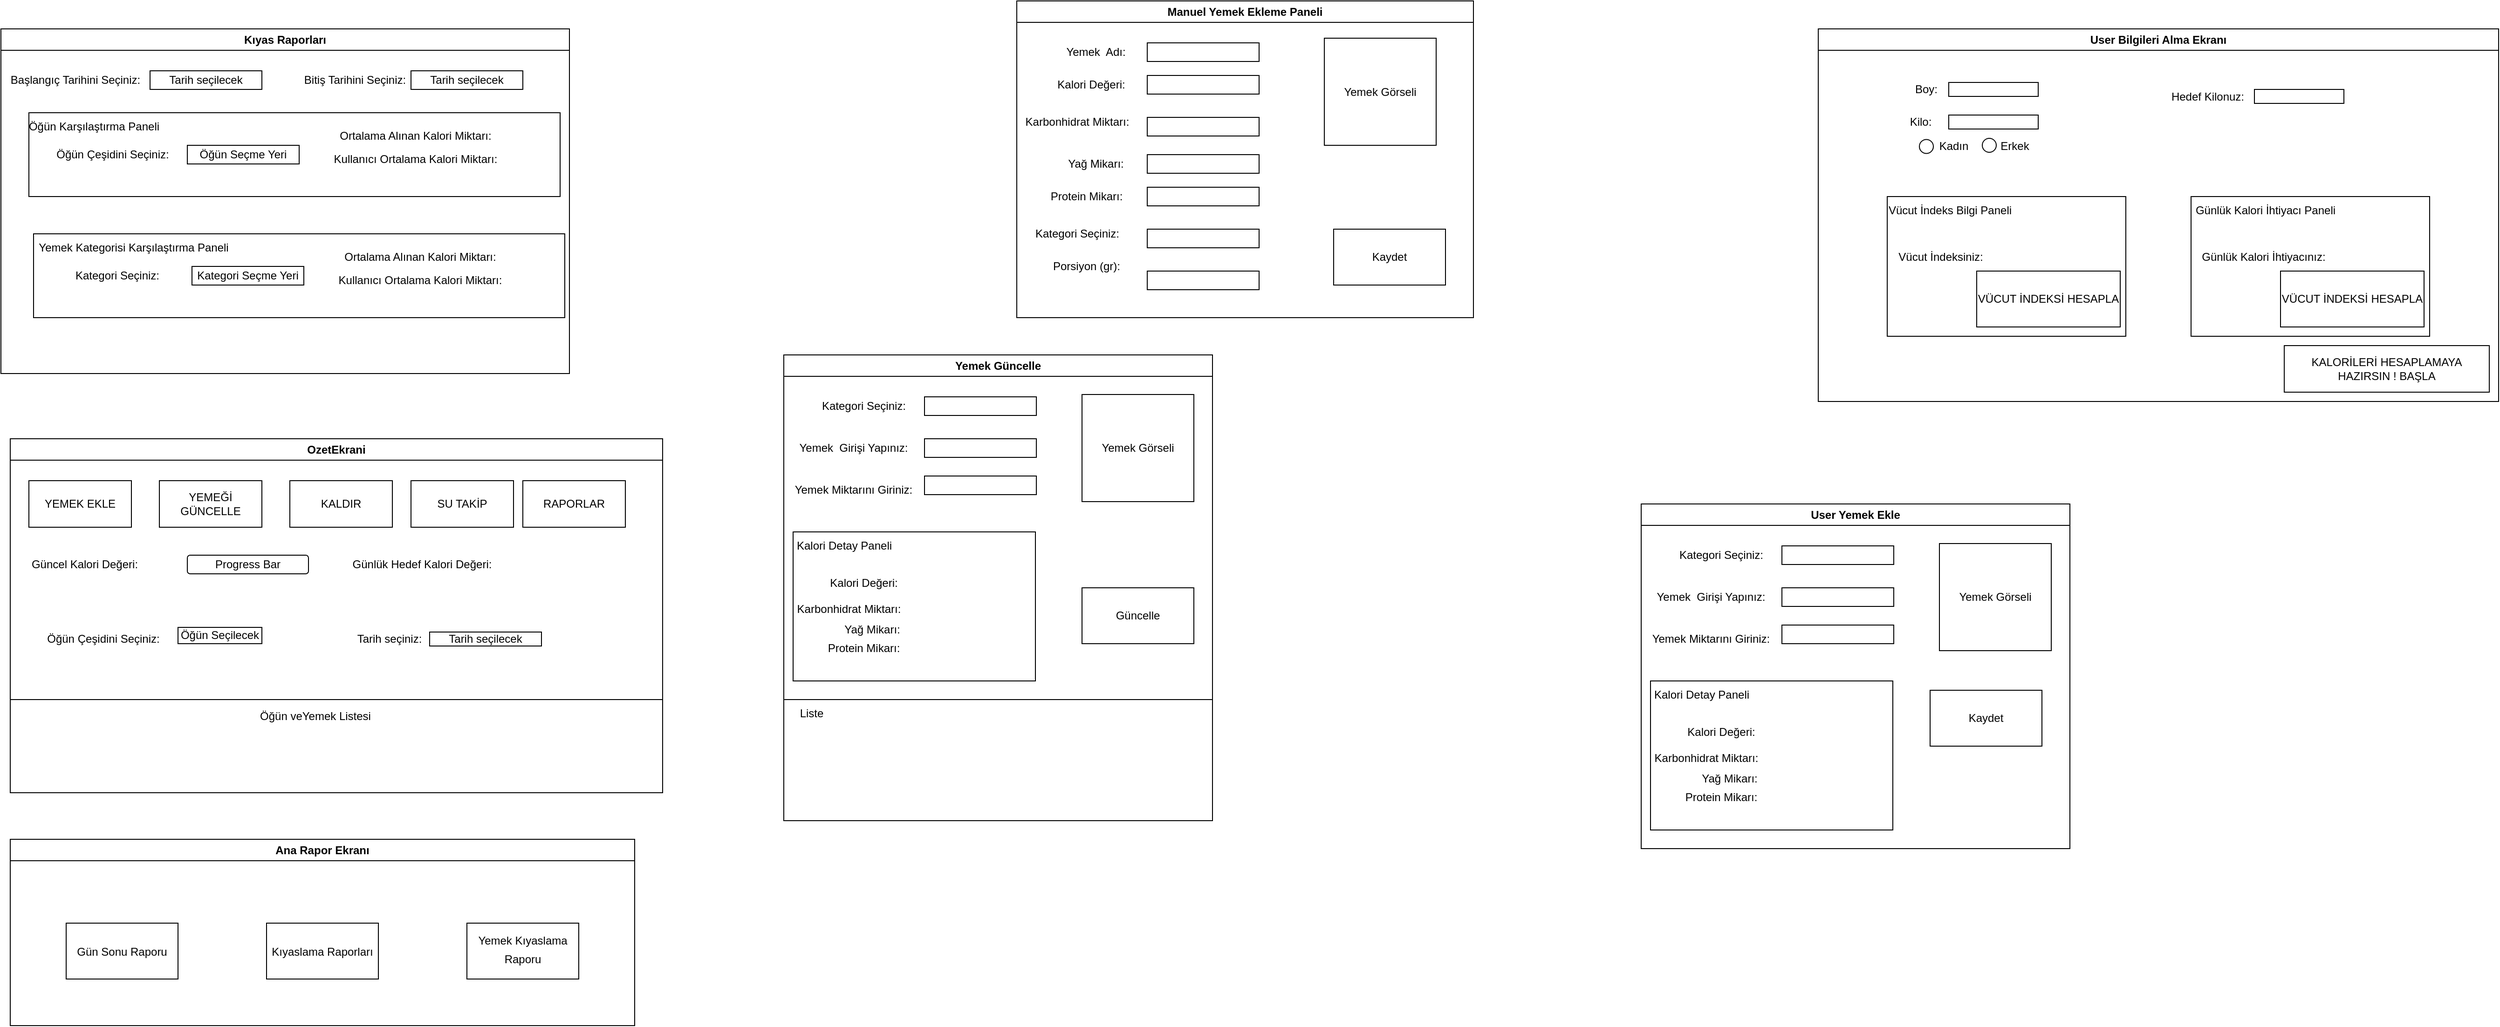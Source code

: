 <mxfile version="23.0.2" type="device">
  <diagram name="Sayfa -1" id="c_g-0_3isNhMuVo7Gvfg">
    <mxGraphModel dx="1236" dy="741" grid="1" gridSize="10" guides="1" tooltips="1" connect="1" arrows="1" fold="1" page="1" pageScale="1" pageWidth="827" pageHeight="1169" math="0" shadow="0">
      <root>
        <mxCell id="0" />
        <mxCell id="1" parent="0" />
        <mxCell id="W21Ck2xdBPvoDj6ZBOtF-3" value="OzetEkrani" style="swimlane;whiteSpace=wrap;html=1;" vertex="1" parent="1">
          <mxGeometry x="10" y="490" width="700" height="380" as="geometry" />
        </mxCell>
        <mxCell id="W21Ck2xdBPvoDj6ZBOtF-4" value="YEMEK EKLE" style="rounded=0;whiteSpace=wrap;html=1;" vertex="1" parent="W21Ck2xdBPvoDj6ZBOtF-3">
          <mxGeometry x="20" y="45" width="110" height="50" as="geometry" />
        </mxCell>
        <mxCell id="W21Ck2xdBPvoDj6ZBOtF-7" value="YEMEĞİ GÜNCELLE" style="rounded=0;whiteSpace=wrap;html=1;" vertex="1" parent="W21Ck2xdBPvoDj6ZBOtF-3">
          <mxGeometry x="160" y="45" width="110" height="50" as="geometry" />
        </mxCell>
        <mxCell id="W21Ck2xdBPvoDj6ZBOtF-8" value="KALDIR" style="rounded=0;whiteSpace=wrap;html=1;" vertex="1" parent="W21Ck2xdBPvoDj6ZBOtF-3">
          <mxGeometry x="300" y="45" width="110" height="50" as="geometry" />
        </mxCell>
        <mxCell id="W21Ck2xdBPvoDj6ZBOtF-9" value="SU TAKİP" style="rounded=0;whiteSpace=wrap;html=1;" vertex="1" parent="W21Ck2xdBPvoDj6ZBOtF-3">
          <mxGeometry x="430" y="45" width="110" height="50" as="geometry" />
        </mxCell>
        <mxCell id="W21Ck2xdBPvoDj6ZBOtF-10" value="RAPORLAR" style="rounded=0;whiteSpace=wrap;html=1;" vertex="1" parent="W21Ck2xdBPvoDj6ZBOtF-3">
          <mxGeometry x="550" y="45" width="110" height="50" as="geometry" />
        </mxCell>
        <mxCell id="W21Ck2xdBPvoDj6ZBOtF-11" value="Güncel Kalori Değeri:" style="text;html=1;strokeColor=none;fillColor=none;align=center;verticalAlign=middle;whiteSpace=wrap;rounded=0;" vertex="1" parent="W21Ck2xdBPvoDj6ZBOtF-3">
          <mxGeometry x="20" y="120" width="120" height="30" as="geometry" />
        </mxCell>
        <mxCell id="W21Ck2xdBPvoDj6ZBOtF-12" value="Günlük Hedef Kalori Değeri:" style="text;html=1;strokeColor=none;fillColor=none;align=center;verticalAlign=middle;whiteSpace=wrap;rounded=0;" vertex="1" parent="W21Ck2xdBPvoDj6ZBOtF-3">
          <mxGeometry x="364" y="120" width="156" height="30" as="geometry" />
        </mxCell>
        <mxCell id="W21Ck2xdBPvoDj6ZBOtF-13" value="" style="rounded=1;whiteSpace=wrap;html=1;" vertex="1" parent="W21Ck2xdBPvoDj6ZBOtF-3">
          <mxGeometry x="190" y="125" width="130" height="20" as="geometry" />
        </mxCell>
        <mxCell id="W21Ck2xdBPvoDj6ZBOtF-14" value="Progress Bar" style="text;html=1;strokeColor=none;fillColor=none;align=center;verticalAlign=middle;whiteSpace=wrap;rounded=0;" vertex="1" parent="W21Ck2xdBPvoDj6ZBOtF-3">
          <mxGeometry x="200" y="120" width="110" height="30" as="geometry" />
        </mxCell>
        <mxCell id="W21Ck2xdBPvoDj6ZBOtF-15" value="Öğün Çeşidini Seçiniz:" style="text;html=1;strokeColor=none;fillColor=none;align=center;verticalAlign=middle;whiteSpace=wrap;rounded=0;" vertex="1" parent="W21Ck2xdBPvoDj6ZBOtF-3">
          <mxGeometry x="30" y="200" width="140" height="30" as="geometry" />
        </mxCell>
        <mxCell id="W21Ck2xdBPvoDj6ZBOtF-16" value="" style="rounded=0;whiteSpace=wrap;html=1;" vertex="1" parent="W21Ck2xdBPvoDj6ZBOtF-3">
          <mxGeometry x="180" y="202.5" width="90" height="17.5" as="geometry" />
        </mxCell>
        <mxCell id="W21Ck2xdBPvoDj6ZBOtF-18" value="Öğün Seçilecek" style="text;html=1;strokeColor=none;fillColor=none;align=center;verticalAlign=middle;whiteSpace=wrap;rounded=0;" vertex="1" parent="W21Ck2xdBPvoDj6ZBOtF-3">
          <mxGeometry x="160" y="196.25" width="130" height="30" as="geometry" />
        </mxCell>
        <mxCell id="W21Ck2xdBPvoDj6ZBOtF-20" value="Tarih seçiniz:" style="text;html=1;strokeColor=none;fillColor=none;align=center;verticalAlign=middle;whiteSpace=wrap;rounded=0;" vertex="1" parent="W21Ck2xdBPvoDj6ZBOtF-3">
          <mxGeometry x="364" y="200" width="86" height="30" as="geometry" />
        </mxCell>
        <mxCell id="W21Ck2xdBPvoDj6ZBOtF-22" value="" style="rounded=0;whiteSpace=wrap;html=1;" vertex="1" parent="W21Ck2xdBPvoDj6ZBOtF-3">
          <mxGeometry x="450" y="207.5" width="120" height="15" as="geometry" />
        </mxCell>
        <mxCell id="W21Ck2xdBPvoDj6ZBOtF-24" value="Tarih seçilecek" style="text;html=1;strokeColor=none;fillColor=none;align=center;verticalAlign=middle;whiteSpace=wrap;rounded=0;" vertex="1" parent="W21Ck2xdBPvoDj6ZBOtF-3">
          <mxGeometry x="460" y="200" width="100" height="30" as="geometry" />
        </mxCell>
        <mxCell id="W21Ck2xdBPvoDj6ZBOtF-27" value="" style="rounded=0;whiteSpace=wrap;html=1;" vertex="1" parent="W21Ck2xdBPvoDj6ZBOtF-3">
          <mxGeometry y="280" width="700" height="100" as="geometry" />
        </mxCell>
        <mxCell id="W21Ck2xdBPvoDj6ZBOtF-29" value="Öğün veYemek Listesi" style="text;html=1;strokeColor=none;fillColor=none;align=center;verticalAlign=middle;whiteSpace=wrap;rounded=0;" vertex="1" parent="W21Ck2xdBPvoDj6ZBOtF-3">
          <mxGeometry x="185" y="280" width="285" height="35" as="geometry" />
        </mxCell>
        <mxCell id="W21Ck2xdBPvoDj6ZBOtF-34" value="Ana Rapor Ekranı" style="swimlane;whiteSpace=wrap;html=1;" vertex="1" parent="1">
          <mxGeometry x="10" y="920" width="670" height="200" as="geometry" />
        </mxCell>
        <mxCell id="W21Ck2xdBPvoDj6ZBOtF-35" value="Gün Sonu Raporu&lt;span style=&quot;margin: 0px; padding: 0px; user-select: text; -webkit-user-drag: none; -webkit-tap-highlight-color: transparent; font-family: &amp;quot;Segoe UI&amp;quot;, &amp;quot;Segoe UI Web&amp;quot;, Arial, Verdana, sans-serif; text-align: justify; background-color: rgb(255, 255, 255); display: inline-block;&quot; class=&quot;SCXW116828706 BCX0&quot;&gt;&lt;/span&gt;&lt;span style=&quot;margin: 0px; padding: 0px; user-select: text; -webkit-user-drag: none; -webkit-tap-highlight-color: transparent; text-align: justify; background-color: rgb(255, 255, 255); font-size: 12pt; line-height: 22.087px; font-family: Aptos, Aptos_EmbeddedFont, Aptos_MSFontService, sans-serif; font-variant-ligatures: none !important;&quot; class=&quot;TextRun EmptyTextRun SCXW116828706 BCX0&quot; lang=&quot;EN-US&quot; data-contrast=&quot;auto&quot;&gt;&lt;/span&gt;" style="rounded=0;whiteSpace=wrap;html=1;" vertex="1" parent="W21Ck2xdBPvoDj6ZBOtF-34">
          <mxGeometry x="60" y="90" width="120" height="60" as="geometry" />
        </mxCell>
        <mxCell id="W21Ck2xdBPvoDj6ZBOtF-36" value="Kıyaslama Raporları&lt;span style=&quot;margin: 0px; padding: 0px; user-select: text; -webkit-user-drag: none; -webkit-tap-highlight-color: transparent; font-family: &amp;quot;Segoe UI&amp;quot;, &amp;quot;Segoe UI Web&amp;quot;, Arial, Verdana, sans-serif; text-align: justify; background-color: rgb(255, 255, 255); display: inline-block;&quot; class=&quot;SCXW116828706 BCX0&quot;&gt;&lt;/span&gt;&lt;span style=&quot;margin: 0px; padding: 0px; user-select: text; -webkit-user-drag: none; -webkit-tap-highlight-color: transparent; text-align: justify; background-color: rgb(255, 255, 255); font-size: 12pt; line-height: 22.087px; font-family: Aptos, Aptos_EmbeddedFont, Aptos_MSFontService, sans-serif; font-variant-ligatures: none !important;&quot; class=&quot;TextRun EmptyTextRun SCXW116828706 BCX0&quot; lang=&quot;EN-US&quot; data-contrast=&quot;auto&quot;&gt;&lt;/span&gt;" style="rounded=0;whiteSpace=wrap;html=1;" vertex="1" parent="W21Ck2xdBPvoDj6ZBOtF-34">
          <mxGeometry x="275" y="90" width="120" height="60" as="geometry" />
        </mxCell>
        <mxCell id="W21Ck2xdBPvoDj6ZBOtF-37" value="Yemek Kıyaslama Raporu&lt;span style=&quot;margin: 0px; padding: 0px; user-select: text; -webkit-user-drag: none; -webkit-tap-highlight-color: transparent; font-family: &amp;quot;Segoe UI&amp;quot;, &amp;quot;Segoe UI Web&amp;quot;, Arial, Verdana, sans-serif; text-align: justify; background-color: rgb(255, 255, 255); display: inline-block;&quot; class=&quot;SCXW116828706 BCX0&quot;&gt;&lt;/span&gt;&lt;span style=&quot;margin: 0px; padding: 0px; user-select: text; -webkit-user-drag: none; -webkit-tap-highlight-color: transparent; text-align: justify; background-color: rgb(255, 255, 255); font-size: 12pt; line-height: 22.087px; font-family: Aptos, Aptos_EmbeddedFont, Aptos_MSFontService, sans-serif; font-variant-ligatures: none !important;&quot; class=&quot;TextRun EmptyTextRun SCXW116828706 BCX0&quot; lang=&quot;EN-US&quot; data-contrast=&quot;auto&quot;&gt;&lt;/span&gt;" style="rounded=0;whiteSpace=wrap;html=1;" vertex="1" parent="W21Ck2xdBPvoDj6ZBOtF-34">
          <mxGeometry x="490" y="90" width="120" height="60" as="geometry" />
        </mxCell>
        <mxCell id="W21Ck2xdBPvoDj6ZBOtF-39" value="Kıyas Raporları" style="swimlane;whiteSpace=wrap;html=1;" vertex="1" parent="1">
          <mxGeometry y="50" width="610" height="370" as="geometry" />
        </mxCell>
        <mxCell id="W21Ck2xdBPvoDj6ZBOtF-43" value="Başlangıç Tarihini Seçiniz:" style="text;html=1;strokeColor=none;fillColor=none;align=center;verticalAlign=middle;whiteSpace=wrap;rounded=0;" vertex="1" parent="W21Ck2xdBPvoDj6ZBOtF-39">
          <mxGeometry y="40" width="160" height="30" as="geometry" />
        </mxCell>
        <mxCell id="W21Ck2xdBPvoDj6ZBOtF-44" value="Bitiş Tarihini Seçiniz:" style="text;html=1;strokeColor=none;fillColor=none;align=center;verticalAlign=middle;whiteSpace=wrap;rounded=0;" vertex="1" parent="W21Ck2xdBPvoDj6ZBOtF-39">
          <mxGeometry x="300" y="40" width="160" height="30" as="geometry" />
        </mxCell>
        <mxCell id="W21Ck2xdBPvoDj6ZBOtF-46" value="Tarih seçilecek" style="rounded=0;whiteSpace=wrap;html=1;" vertex="1" parent="W21Ck2xdBPvoDj6ZBOtF-39">
          <mxGeometry x="160" y="45" width="120" height="20" as="geometry" />
        </mxCell>
        <mxCell id="W21Ck2xdBPvoDj6ZBOtF-58" value="" style="rounded=0;whiteSpace=wrap;html=1;" vertex="1" parent="W21Ck2xdBPvoDj6ZBOtF-39">
          <mxGeometry x="30" y="90" width="570" height="90" as="geometry" />
        </mxCell>
        <mxCell id="W21Ck2xdBPvoDj6ZBOtF-60" value="Öğün Karşılaştırma Paneli" style="text;html=1;strokeColor=none;fillColor=none;align=center;verticalAlign=middle;whiteSpace=wrap;rounded=0;" vertex="1" parent="W21Ck2xdBPvoDj6ZBOtF-39">
          <mxGeometry x="20" y="90" width="160" height="30" as="geometry" />
        </mxCell>
        <mxCell id="W21Ck2xdBPvoDj6ZBOtF-59" value="Öğün Çeşidini Seçiniz:" style="text;html=1;strokeColor=none;fillColor=none;align=center;verticalAlign=middle;whiteSpace=wrap;rounded=0;" vertex="1" parent="W21Ck2xdBPvoDj6ZBOtF-39">
          <mxGeometry x="50" y="120" width="140" height="30" as="geometry" />
        </mxCell>
        <mxCell id="W21Ck2xdBPvoDj6ZBOtF-62" value="Öğün Seçme Yeri" style="rounded=0;whiteSpace=wrap;html=1;" vertex="1" parent="W21Ck2xdBPvoDj6ZBOtF-39">
          <mxGeometry x="200" y="125" width="120" height="20" as="geometry" />
        </mxCell>
        <mxCell id="W21Ck2xdBPvoDj6ZBOtF-64" value="Ortalama Alınan Kalori Miktarı:" style="text;html=1;strokeColor=none;fillColor=none;align=center;verticalAlign=middle;whiteSpace=wrap;rounded=0;" vertex="1" parent="W21Ck2xdBPvoDj6ZBOtF-39">
          <mxGeometry x="350" y="100" width="190" height="30" as="geometry" />
        </mxCell>
        <mxCell id="W21Ck2xdBPvoDj6ZBOtF-76" value="Kullanıcı Ortalama Kalori Miktarı:" style="text;html=1;strokeColor=none;fillColor=none;align=center;verticalAlign=middle;whiteSpace=wrap;rounded=0;" vertex="1" parent="W21Ck2xdBPvoDj6ZBOtF-39">
          <mxGeometry x="350" y="125" width="190" height="30" as="geometry" />
        </mxCell>
        <mxCell id="W21Ck2xdBPvoDj6ZBOtF-78" value="" style="rounded=0;whiteSpace=wrap;html=1;" vertex="1" parent="W21Ck2xdBPvoDj6ZBOtF-39">
          <mxGeometry x="35" y="220" width="570" height="90" as="geometry" />
        </mxCell>
        <mxCell id="W21Ck2xdBPvoDj6ZBOtF-79" value="Yemek Kategorisi Karşılaştırma Paneli" style="text;html=1;strokeColor=none;fillColor=none;align=center;verticalAlign=middle;whiteSpace=wrap;rounded=0;" vertex="1" parent="W21Ck2xdBPvoDj6ZBOtF-39">
          <mxGeometry x="25" y="220" width="235" height="30" as="geometry" />
        </mxCell>
        <mxCell id="W21Ck2xdBPvoDj6ZBOtF-80" value="Kategori Seçiniz:" style="text;html=1;strokeColor=none;fillColor=none;align=center;verticalAlign=middle;whiteSpace=wrap;rounded=0;" vertex="1" parent="W21Ck2xdBPvoDj6ZBOtF-39">
          <mxGeometry x="55" y="250" width="140" height="30" as="geometry" />
        </mxCell>
        <mxCell id="W21Ck2xdBPvoDj6ZBOtF-81" value="Kategori Seçme Yeri" style="rounded=0;whiteSpace=wrap;html=1;" vertex="1" parent="W21Ck2xdBPvoDj6ZBOtF-39">
          <mxGeometry x="205" y="255" width="120" height="20" as="geometry" />
        </mxCell>
        <mxCell id="W21Ck2xdBPvoDj6ZBOtF-82" value="Ortalama Alınan Kalori Miktarı:" style="text;html=1;strokeColor=none;fillColor=none;align=center;verticalAlign=middle;whiteSpace=wrap;rounded=0;" vertex="1" parent="W21Ck2xdBPvoDj6ZBOtF-39">
          <mxGeometry x="355" y="230" width="190" height="30" as="geometry" />
        </mxCell>
        <mxCell id="W21Ck2xdBPvoDj6ZBOtF-83" value="Kullanıcı Ortalama Kalori Miktarı:" style="text;html=1;strokeColor=none;fillColor=none;align=center;verticalAlign=middle;whiteSpace=wrap;rounded=0;" vertex="1" parent="W21Ck2xdBPvoDj6ZBOtF-39">
          <mxGeometry x="355" y="255" width="190" height="30" as="geometry" />
        </mxCell>
        <mxCell id="W21Ck2xdBPvoDj6ZBOtF-210" value="Tarih seçilecek" style="rounded=0;whiteSpace=wrap;html=1;" vertex="1" parent="W21Ck2xdBPvoDj6ZBOtF-39">
          <mxGeometry x="440" y="45" width="120" height="20" as="geometry" />
        </mxCell>
        <mxCell id="W21Ck2xdBPvoDj6ZBOtF-108" value="User Bilgileri Alma Ekranı" style="swimlane;whiteSpace=wrap;html=1;" vertex="1" parent="1">
          <mxGeometry x="1950" y="50" width="730" height="400" as="geometry" />
        </mxCell>
        <mxCell id="W21Ck2xdBPvoDj6ZBOtF-112" value="Boy:" style="text;html=1;strokeColor=none;fillColor=none;align=center;verticalAlign=middle;whiteSpace=wrap;rounded=0;" vertex="1" parent="W21Ck2xdBPvoDj6ZBOtF-108">
          <mxGeometry x="86" y="50" width="60" height="30" as="geometry" />
        </mxCell>
        <mxCell id="W21Ck2xdBPvoDj6ZBOtF-113" value="Kilo:" style="text;html=1;strokeColor=none;fillColor=none;align=center;verticalAlign=middle;whiteSpace=wrap;rounded=0;" vertex="1" parent="W21Ck2xdBPvoDj6ZBOtF-108">
          <mxGeometry x="80" y="85" width="60" height="30" as="geometry" />
        </mxCell>
        <mxCell id="W21Ck2xdBPvoDj6ZBOtF-116" value="" style="rounded=0;whiteSpace=wrap;html=1;" vertex="1" parent="W21Ck2xdBPvoDj6ZBOtF-108">
          <mxGeometry x="140" y="92.5" width="96" height="15" as="geometry" />
        </mxCell>
        <mxCell id="W21Ck2xdBPvoDj6ZBOtF-118" value="" style="rounded=0;whiteSpace=wrap;html=1;" vertex="1" parent="W21Ck2xdBPvoDj6ZBOtF-108">
          <mxGeometry x="140" y="57.5" width="96" height="15" as="geometry" />
        </mxCell>
        <mxCell id="W21Ck2xdBPvoDj6ZBOtF-119" value="" style="ellipse;whiteSpace=wrap;html=1;aspect=fixed;" vertex="1" parent="W21Ck2xdBPvoDj6ZBOtF-108">
          <mxGeometry x="108.5" y="118.75" width="15" height="15" as="geometry" />
        </mxCell>
        <mxCell id="W21Ck2xdBPvoDj6ZBOtF-121" value="Kadın" style="text;html=1;strokeColor=none;fillColor=none;align=center;verticalAlign=middle;whiteSpace=wrap;rounded=0;" vertex="1" parent="W21Ck2xdBPvoDj6ZBOtF-108">
          <mxGeometry x="126" y="115" width="39" height="22.5" as="geometry" />
        </mxCell>
        <mxCell id="W21Ck2xdBPvoDj6ZBOtF-122" value="" style="ellipse;whiteSpace=wrap;html=1;aspect=fixed;" vertex="1" parent="W21Ck2xdBPvoDj6ZBOtF-108">
          <mxGeometry x="176" y="117.5" width="15" height="15" as="geometry" />
        </mxCell>
        <mxCell id="W21Ck2xdBPvoDj6ZBOtF-123" value="Erkek" style="text;html=1;strokeColor=none;fillColor=none;align=center;verticalAlign=middle;whiteSpace=wrap;rounded=0;" vertex="1" parent="W21Ck2xdBPvoDj6ZBOtF-108">
          <mxGeometry x="191" y="115" width="40" height="22.5" as="geometry" />
        </mxCell>
        <mxCell id="W21Ck2xdBPvoDj6ZBOtF-125" value="Hedef Kilonuz:" style="text;html=1;strokeColor=none;fillColor=none;align=center;verticalAlign=middle;whiteSpace=wrap;rounded=0;" vertex="1" parent="W21Ck2xdBPvoDj6ZBOtF-108">
          <mxGeometry x="368" y="57.5" width="100" height="30" as="geometry" />
        </mxCell>
        <mxCell id="W21Ck2xdBPvoDj6ZBOtF-126" value="" style="rounded=0;whiteSpace=wrap;html=1;" vertex="1" parent="W21Ck2xdBPvoDj6ZBOtF-108">
          <mxGeometry x="468" y="65" width="96" height="15" as="geometry" />
        </mxCell>
        <mxCell id="W21Ck2xdBPvoDj6ZBOtF-128" value="" style="rounded=0;whiteSpace=wrap;html=1;" vertex="1" parent="W21Ck2xdBPvoDj6ZBOtF-108">
          <mxGeometry x="74" y="180" width="256" height="150" as="geometry" />
        </mxCell>
        <mxCell id="W21Ck2xdBPvoDj6ZBOtF-120" value="Vücut İndeks Bilgi Paneli" style="text;html=1;strokeColor=none;fillColor=none;align=center;verticalAlign=middle;whiteSpace=wrap;rounded=0;" vertex="1" parent="W21Ck2xdBPvoDj6ZBOtF-108">
          <mxGeometry x="74" y="180" width="135" height="30" as="geometry" />
        </mxCell>
        <mxCell id="W21Ck2xdBPvoDj6ZBOtF-111" value="Vücut İndeksiniz:" style="text;html=1;strokeColor=none;fillColor=none;align=center;verticalAlign=middle;whiteSpace=wrap;rounded=0;" vertex="1" parent="W21Ck2xdBPvoDj6ZBOtF-108">
          <mxGeometry x="80" y="230" width="102.5" height="30" as="geometry" />
        </mxCell>
        <mxCell id="W21Ck2xdBPvoDj6ZBOtF-130" value="VÜCUT İNDEKSİ HESAPLA" style="rounded=0;whiteSpace=wrap;html=1;" vertex="1" parent="W21Ck2xdBPvoDj6ZBOtF-108">
          <mxGeometry x="170" y="260" width="154" height="60" as="geometry" />
        </mxCell>
        <mxCell id="W21Ck2xdBPvoDj6ZBOtF-131" value="" style="rounded=0;whiteSpace=wrap;html=1;" vertex="1" parent="W21Ck2xdBPvoDj6ZBOtF-108">
          <mxGeometry x="400" y="180" width="256" height="150" as="geometry" />
        </mxCell>
        <mxCell id="W21Ck2xdBPvoDj6ZBOtF-132" value="Günlük Kalori İhtiyacı Paneli" style="text;html=1;strokeColor=none;fillColor=none;align=center;verticalAlign=middle;whiteSpace=wrap;rounded=0;" vertex="1" parent="W21Ck2xdBPvoDj6ZBOtF-108">
          <mxGeometry x="400" y="180" width="160" height="30" as="geometry" />
        </mxCell>
        <mxCell id="W21Ck2xdBPvoDj6ZBOtF-133" value="Günlük Kalori İhtiyacınız:" style="text;html=1;strokeColor=none;fillColor=none;align=center;verticalAlign=middle;whiteSpace=wrap;rounded=0;" vertex="1" parent="W21Ck2xdBPvoDj6ZBOtF-108">
          <mxGeometry x="406" y="230" width="144" height="30" as="geometry" />
        </mxCell>
        <mxCell id="W21Ck2xdBPvoDj6ZBOtF-134" value="VÜCUT İNDEKSİ HESAPLA" style="rounded=0;whiteSpace=wrap;html=1;" vertex="1" parent="W21Ck2xdBPvoDj6ZBOtF-108">
          <mxGeometry x="496" y="260" width="154" height="60" as="geometry" />
        </mxCell>
        <mxCell id="W21Ck2xdBPvoDj6ZBOtF-136" value="KALORİLERİ HESAPLAMAYA HAZIRSIN ! BAŞLA" style="rounded=0;whiteSpace=wrap;html=1;" vertex="1" parent="W21Ck2xdBPvoDj6ZBOtF-108">
          <mxGeometry x="500" y="340" width="220" height="50" as="geometry" />
        </mxCell>
        <mxCell id="W21Ck2xdBPvoDj6ZBOtF-141" value="Yemek Güncelle" style="swimlane;whiteSpace=wrap;html=1;" vertex="1" parent="1">
          <mxGeometry x="840" y="400" width="460" height="500" as="geometry" />
        </mxCell>
        <mxCell id="W21Ck2xdBPvoDj6ZBOtF-142" value="Kategori Seçiniz:" style="text;html=1;strokeColor=none;fillColor=none;align=center;verticalAlign=middle;whiteSpace=wrap;rounded=0;" vertex="1" parent="W21Ck2xdBPvoDj6ZBOtF-141">
          <mxGeometry x="21" y="40" width="130" height="30" as="geometry" />
        </mxCell>
        <mxCell id="W21Ck2xdBPvoDj6ZBOtF-143" value="" style="rounded=0;whiteSpace=wrap;html=1;" vertex="1" parent="W21Ck2xdBPvoDj6ZBOtF-141">
          <mxGeometry x="151" y="90" width="120" height="20" as="geometry" />
        </mxCell>
        <mxCell id="W21Ck2xdBPvoDj6ZBOtF-151" value="Yemek&amp;nbsp; Girişi Yapınız:" style="text;html=1;strokeColor=none;fillColor=none;align=center;verticalAlign=middle;whiteSpace=wrap;rounded=0;" vertex="1" parent="W21Ck2xdBPvoDj6ZBOtF-141">
          <mxGeometry x="10" y="85" width="130" height="30" as="geometry" />
        </mxCell>
        <mxCell id="W21Ck2xdBPvoDj6ZBOtF-152" value="" style="rounded=0;whiteSpace=wrap;html=1;" vertex="1" parent="W21Ck2xdBPvoDj6ZBOtF-141">
          <mxGeometry x="151" y="45" width="120" height="20" as="geometry" />
        </mxCell>
        <mxCell id="W21Ck2xdBPvoDj6ZBOtF-156" value="Yemek Miktarını Giriniz:" style="text;html=1;strokeColor=none;fillColor=none;align=center;verticalAlign=middle;whiteSpace=wrap;rounded=0;" vertex="1" parent="W21Ck2xdBPvoDj6ZBOtF-141">
          <mxGeometry x="10" y="130" width="130" height="30" as="geometry" />
        </mxCell>
        <mxCell id="W21Ck2xdBPvoDj6ZBOtF-157" value="" style="rounded=0;whiteSpace=wrap;html=1;" vertex="1" parent="W21Ck2xdBPvoDj6ZBOtF-141">
          <mxGeometry x="151" y="130" width="120" height="20" as="geometry" />
        </mxCell>
        <mxCell id="W21Ck2xdBPvoDj6ZBOtF-159" value="" style="rounded=0;whiteSpace=wrap;html=1;" vertex="1" parent="W21Ck2xdBPvoDj6ZBOtF-141">
          <mxGeometry x="10" y="190" width="260" height="160" as="geometry" />
        </mxCell>
        <mxCell id="W21Ck2xdBPvoDj6ZBOtF-161" value="Kalori Detay Paneli" style="text;html=1;strokeColor=none;fillColor=none;align=center;verticalAlign=middle;whiteSpace=wrap;rounded=0;" vertex="1" parent="W21Ck2xdBPvoDj6ZBOtF-141">
          <mxGeometry x="10" y="190" width="110" height="30" as="geometry" />
        </mxCell>
        <mxCell id="W21Ck2xdBPvoDj6ZBOtF-162" value="Kalori Değeri:" style="text;html=1;strokeColor=none;fillColor=none;align=center;verticalAlign=middle;whiteSpace=wrap;rounded=0;" vertex="1" parent="W21Ck2xdBPvoDj6ZBOtF-141">
          <mxGeometry x="46" y="230" width="80" height="30" as="geometry" />
        </mxCell>
        <mxCell id="W21Ck2xdBPvoDj6ZBOtF-163" value="Karbonhidrat Miktarı:" style="text;html=1;strokeColor=none;fillColor=none;align=center;verticalAlign=middle;whiteSpace=wrap;rounded=0;" vertex="1" parent="W21Ck2xdBPvoDj6ZBOtF-141">
          <mxGeometry x="10" y="255" width="120" height="35" as="geometry" />
        </mxCell>
        <mxCell id="W21Ck2xdBPvoDj6ZBOtF-164" value="Yağ Mikarı:" style="text;html=1;strokeColor=none;fillColor=none;align=center;verticalAlign=middle;whiteSpace=wrap;rounded=0;" vertex="1" parent="W21Ck2xdBPvoDj6ZBOtF-141">
          <mxGeometry x="30" y="280" width="130" height="30" as="geometry" />
        </mxCell>
        <mxCell id="W21Ck2xdBPvoDj6ZBOtF-165" value="Protein Mikarı:" style="text;html=1;strokeColor=none;fillColor=none;align=center;verticalAlign=middle;whiteSpace=wrap;rounded=0;" vertex="1" parent="W21Ck2xdBPvoDj6ZBOtF-141">
          <mxGeometry x="21" y="300" width="130" height="30" as="geometry" />
        </mxCell>
        <mxCell id="W21Ck2xdBPvoDj6ZBOtF-166" value="Yemek Görseli" style="rounded=0;whiteSpace=wrap;html=1;" vertex="1" parent="W21Ck2xdBPvoDj6ZBOtF-141">
          <mxGeometry x="320" y="42.5" width="120" height="115" as="geometry" />
        </mxCell>
        <mxCell id="W21Ck2xdBPvoDj6ZBOtF-167" value="Güncelle" style="rounded=0;whiteSpace=wrap;html=1;" vertex="1" parent="W21Ck2xdBPvoDj6ZBOtF-141">
          <mxGeometry x="320" y="250" width="120" height="60" as="geometry" />
        </mxCell>
        <mxCell id="W21Ck2xdBPvoDj6ZBOtF-169" value="" style="rounded=0;whiteSpace=wrap;html=1;" vertex="1" parent="W21Ck2xdBPvoDj6ZBOtF-141">
          <mxGeometry y="370" width="460" height="130" as="geometry" />
        </mxCell>
        <mxCell id="W21Ck2xdBPvoDj6ZBOtF-171" value="Liste" style="text;html=1;strokeColor=none;fillColor=none;align=center;verticalAlign=middle;whiteSpace=wrap;rounded=0;" vertex="1" parent="W21Ck2xdBPvoDj6ZBOtF-141">
          <mxGeometry x="-10" y="370" width="80" height="30" as="geometry" />
        </mxCell>
        <mxCell id="W21Ck2xdBPvoDj6ZBOtF-174" value="Manuel Yemek Ekleme Paneli" style="swimlane;whiteSpace=wrap;html=1;" vertex="1" parent="1">
          <mxGeometry x="1090" y="20" width="490" height="340" as="geometry" />
        </mxCell>
        <mxCell id="W21Ck2xdBPvoDj6ZBOtF-175" value="Yemek&amp;nbsp; Adı:" style="text;html=1;strokeColor=none;fillColor=none;align=center;verticalAlign=middle;whiteSpace=wrap;rounded=0;" vertex="1" parent="W21Ck2xdBPvoDj6ZBOtF-174">
          <mxGeometry x="40" y="40" width="90" height="30" as="geometry" />
        </mxCell>
        <mxCell id="W21Ck2xdBPvoDj6ZBOtF-176" value="Kalori Değeri:" style="text;html=1;strokeColor=none;fillColor=none;align=center;verticalAlign=middle;whiteSpace=wrap;rounded=0;" vertex="1" parent="W21Ck2xdBPvoDj6ZBOtF-174">
          <mxGeometry x="40" y="75" width="80" height="30" as="geometry" />
        </mxCell>
        <mxCell id="W21Ck2xdBPvoDj6ZBOtF-177" value="Karbonhidrat Miktarı:" style="text;html=1;strokeColor=none;fillColor=none;align=center;verticalAlign=middle;whiteSpace=wrap;rounded=0;" vertex="1" parent="W21Ck2xdBPvoDj6ZBOtF-174">
          <mxGeometry x="5" y="115" width="120" height="30" as="geometry" />
        </mxCell>
        <mxCell id="W21Ck2xdBPvoDj6ZBOtF-178" value="Yağ Mikarı:" style="text;html=1;strokeColor=none;fillColor=none;align=center;verticalAlign=middle;whiteSpace=wrap;rounded=0;" vertex="1" parent="W21Ck2xdBPvoDj6ZBOtF-174">
          <mxGeometry x="20" y="160" width="130" height="30" as="geometry" />
        </mxCell>
        <mxCell id="W21Ck2xdBPvoDj6ZBOtF-179" value="Protein Mikarı:" style="text;html=1;strokeColor=none;fillColor=none;align=center;verticalAlign=middle;whiteSpace=wrap;rounded=0;" vertex="1" parent="W21Ck2xdBPvoDj6ZBOtF-174">
          <mxGeometry x="10" y="195" width="130" height="30" as="geometry" />
        </mxCell>
        <mxCell id="W21Ck2xdBPvoDj6ZBOtF-180" value="Kategori Seçiniz:" style="text;html=1;strokeColor=none;fillColor=none;align=center;verticalAlign=middle;whiteSpace=wrap;rounded=0;" vertex="1" parent="W21Ck2xdBPvoDj6ZBOtF-174">
          <mxGeometry y="235" width="130" height="30" as="geometry" />
        </mxCell>
        <mxCell id="W21Ck2xdBPvoDj6ZBOtF-181" value="Porsiyon (gr):" style="text;html=1;strokeColor=none;fillColor=none;align=center;verticalAlign=middle;whiteSpace=wrap;rounded=0;" vertex="1" parent="W21Ck2xdBPvoDj6ZBOtF-174">
          <mxGeometry x="30" y="270" width="90" height="30" as="geometry" />
        </mxCell>
        <mxCell id="W21Ck2xdBPvoDj6ZBOtF-182" value="Kaydet" style="rounded=0;whiteSpace=wrap;html=1;" vertex="1" parent="W21Ck2xdBPvoDj6ZBOtF-174">
          <mxGeometry x="340" y="245" width="120" height="60" as="geometry" />
        </mxCell>
        <mxCell id="W21Ck2xdBPvoDj6ZBOtF-183" value="Yemek Görseli" style="rounded=0;whiteSpace=wrap;html=1;" vertex="1" parent="W21Ck2xdBPvoDj6ZBOtF-174">
          <mxGeometry x="330" y="40" width="120" height="115" as="geometry" />
        </mxCell>
        <mxCell id="W21Ck2xdBPvoDj6ZBOtF-184" value="" style="rounded=0;whiteSpace=wrap;html=1;" vertex="1" parent="W21Ck2xdBPvoDj6ZBOtF-174">
          <mxGeometry x="140" y="290" width="120" height="20" as="geometry" />
        </mxCell>
        <mxCell id="W21Ck2xdBPvoDj6ZBOtF-185" value="" style="rounded=0;whiteSpace=wrap;html=1;" vertex="1" parent="W21Ck2xdBPvoDj6ZBOtF-174">
          <mxGeometry x="140" y="245" width="120" height="20" as="geometry" />
        </mxCell>
        <mxCell id="W21Ck2xdBPvoDj6ZBOtF-186" value="" style="rounded=0;whiteSpace=wrap;html=1;" vertex="1" parent="W21Ck2xdBPvoDj6ZBOtF-174">
          <mxGeometry x="140" y="200" width="120" height="20" as="geometry" />
        </mxCell>
        <mxCell id="W21Ck2xdBPvoDj6ZBOtF-187" value="" style="rounded=0;whiteSpace=wrap;html=1;" vertex="1" parent="W21Ck2xdBPvoDj6ZBOtF-174">
          <mxGeometry x="140" y="165" width="120" height="20" as="geometry" />
        </mxCell>
        <mxCell id="W21Ck2xdBPvoDj6ZBOtF-188" value="" style="rounded=0;whiteSpace=wrap;html=1;" vertex="1" parent="W21Ck2xdBPvoDj6ZBOtF-174">
          <mxGeometry x="140" y="125" width="120" height="20" as="geometry" />
        </mxCell>
        <mxCell id="W21Ck2xdBPvoDj6ZBOtF-189" value="" style="rounded=0;whiteSpace=wrap;html=1;" vertex="1" parent="W21Ck2xdBPvoDj6ZBOtF-174">
          <mxGeometry x="140" y="45" width="120" height="20" as="geometry" />
        </mxCell>
        <mxCell id="W21Ck2xdBPvoDj6ZBOtF-190" value="" style="rounded=0;whiteSpace=wrap;html=1;" vertex="1" parent="W21Ck2xdBPvoDj6ZBOtF-174">
          <mxGeometry x="140" y="80" width="120" height="20" as="geometry" />
        </mxCell>
        <mxCell id="W21Ck2xdBPvoDj6ZBOtF-193" value="User Yemek Ekle" style="swimlane;whiteSpace=wrap;html=1;" vertex="1" parent="1">
          <mxGeometry x="1760" y="560" width="460" height="370" as="geometry" />
        </mxCell>
        <mxCell id="W21Ck2xdBPvoDj6ZBOtF-194" value="Kategori Seçiniz:" style="text;html=1;strokeColor=none;fillColor=none;align=center;verticalAlign=middle;whiteSpace=wrap;rounded=0;" vertex="1" parent="W21Ck2xdBPvoDj6ZBOtF-193">
          <mxGeometry x="21" y="40" width="130" height="30" as="geometry" />
        </mxCell>
        <mxCell id="W21Ck2xdBPvoDj6ZBOtF-195" value="" style="rounded=0;whiteSpace=wrap;html=1;" vertex="1" parent="W21Ck2xdBPvoDj6ZBOtF-193">
          <mxGeometry x="151" y="90" width="120" height="20" as="geometry" />
        </mxCell>
        <mxCell id="W21Ck2xdBPvoDj6ZBOtF-196" value="Yemek&amp;nbsp; Girişi Yapınız:" style="text;html=1;strokeColor=none;fillColor=none;align=center;verticalAlign=middle;whiteSpace=wrap;rounded=0;" vertex="1" parent="W21Ck2xdBPvoDj6ZBOtF-193">
          <mxGeometry x="10" y="85" width="130" height="30" as="geometry" />
        </mxCell>
        <mxCell id="W21Ck2xdBPvoDj6ZBOtF-197" value="" style="rounded=0;whiteSpace=wrap;html=1;" vertex="1" parent="W21Ck2xdBPvoDj6ZBOtF-193">
          <mxGeometry x="151" y="45" width="120" height="20" as="geometry" />
        </mxCell>
        <mxCell id="W21Ck2xdBPvoDj6ZBOtF-198" value="Yemek Miktarını Giriniz:" style="text;html=1;strokeColor=none;fillColor=none;align=center;verticalAlign=middle;whiteSpace=wrap;rounded=0;" vertex="1" parent="W21Ck2xdBPvoDj6ZBOtF-193">
          <mxGeometry x="10" y="130" width="130" height="30" as="geometry" />
        </mxCell>
        <mxCell id="W21Ck2xdBPvoDj6ZBOtF-199" value="" style="rounded=0;whiteSpace=wrap;html=1;" vertex="1" parent="W21Ck2xdBPvoDj6ZBOtF-193">
          <mxGeometry x="151" y="130" width="120" height="20" as="geometry" />
        </mxCell>
        <mxCell id="W21Ck2xdBPvoDj6ZBOtF-200" value="" style="rounded=0;whiteSpace=wrap;html=1;" vertex="1" parent="W21Ck2xdBPvoDj6ZBOtF-193">
          <mxGeometry x="10" y="190" width="260" height="160" as="geometry" />
        </mxCell>
        <mxCell id="W21Ck2xdBPvoDj6ZBOtF-201" value="Kalori Detay Paneli" style="text;html=1;strokeColor=none;fillColor=none;align=center;verticalAlign=middle;whiteSpace=wrap;rounded=0;" vertex="1" parent="W21Ck2xdBPvoDj6ZBOtF-193">
          <mxGeometry x="10" y="190" width="110" height="30" as="geometry" />
        </mxCell>
        <mxCell id="W21Ck2xdBPvoDj6ZBOtF-202" value="Kalori Değeri:" style="text;html=1;strokeColor=none;fillColor=none;align=center;verticalAlign=middle;whiteSpace=wrap;rounded=0;" vertex="1" parent="W21Ck2xdBPvoDj6ZBOtF-193">
          <mxGeometry x="46" y="230" width="80" height="30" as="geometry" />
        </mxCell>
        <mxCell id="W21Ck2xdBPvoDj6ZBOtF-203" value="Karbonhidrat Miktarı:" style="text;html=1;strokeColor=none;fillColor=none;align=center;verticalAlign=middle;whiteSpace=wrap;rounded=0;" vertex="1" parent="W21Ck2xdBPvoDj6ZBOtF-193">
          <mxGeometry x="10" y="255" width="120" height="35" as="geometry" />
        </mxCell>
        <mxCell id="W21Ck2xdBPvoDj6ZBOtF-204" value="Yağ Mikarı:" style="text;html=1;strokeColor=none;fillColor=none;align=center;verticalAlign=middle;whiteSpace=wrap;rounded=0;" vertex="1" parent="W21Ck2xdBPvoDj6ZBOtF-193">
          <mxGeometry x="30" y="280" width="130" height="30" as="geometry" />
        </mxCell>
        <mxCell id="W21Ck2xdBPvoDj6ZBOtF-205" value="Protein Mikarı:" style="text;html=1;strokeColor=none;fillColor=none;align=center;verticalAlign=middle;whiteSpace=wrap;rounded=0;" vertex="1" parent="W21Ck2xdBPvoDj6ZBOtF-193">
          <mxGeometry x="21" y="300" width="130" height="30" as="geometry" />
        </mxCell>
        <mxCell id="W21Ck2xdBPvoDj6ZBOtF-206" value="Yemek Görseli" style="rounded=0;whiteSpace=wrap;html=1;" vertex="1" parent="W21Ck2xdBPvoDj6ZBOtF-193">
          <mxGeometry x="320" y="42.5" width="120" height="115" as="geometry" />
        </mxCell>
        <mxCell id="W21Ck2xdBPvoDj6ZBOtF-97" value="Kaydet" style="rounded=0;whiteSpace=wrap;html=1;" vertex="1" parent="W21Ck2xdBPvoDj6ZBOtF-193">
          <mxGeometry x="310" y="200" width="120" height="60" as="geometry" />
        </mxCell>
      </root>
    </mxGraphModel>
  </diagram>
</mxfile>
